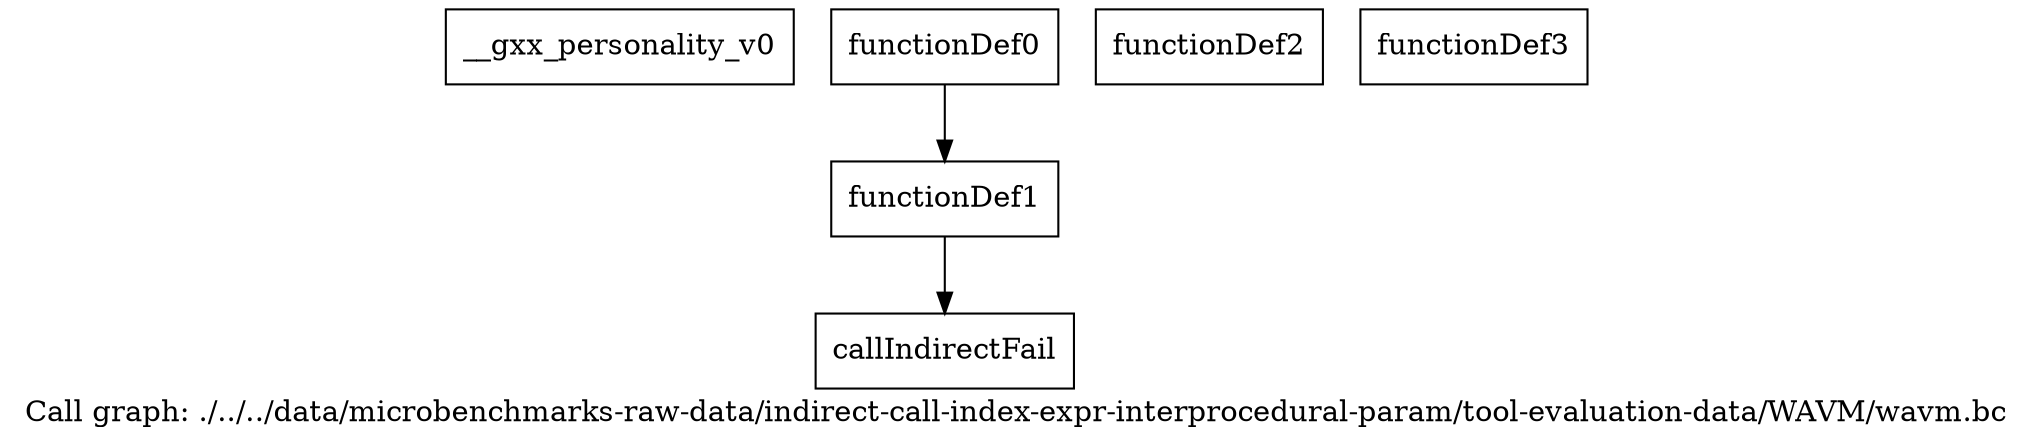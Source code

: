 digraph "Call graph: ./../../data/microbenchmarks-raw-data/indirect-call-index-expr-interprocedural-param/tool-evaluation-data/WAVM/wavm.bc" {
	label="Call graph: ./../../data/microbenchmarks-raw-data/indirect-call-index-expr-interprocedural-param/tool-evaluation-data/WAVM/wavm.bc";

	Node0xa2fe50 [shape=record,label="{__gxx_personality_v0}"];
	Node0xa2ff30 [shape=record,label="{functionDef0}"];
	Node0xa2ff30 -> Node0xa2ffb0;
	Node0xa2ffb0 [shape=record,label="{functionDef1}"];
	Node0xa2ffb0 -> Node0xa30030;
	Node0xa300e0 [shape=record,label="{functionDef2}"];
	Node0xa30160 [shape=record,label="{functionDef3}"];
	Node0xa30030 [shape=record,label="{callIndirectFail}"];
}
